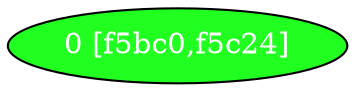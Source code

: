 diGraph libnss3{
	libnss3_0  [style=filled fillcolor="#20FF20" fontcolor="#ffffff" shape=oval label="0 [f5bc0,f5c24]"]


}